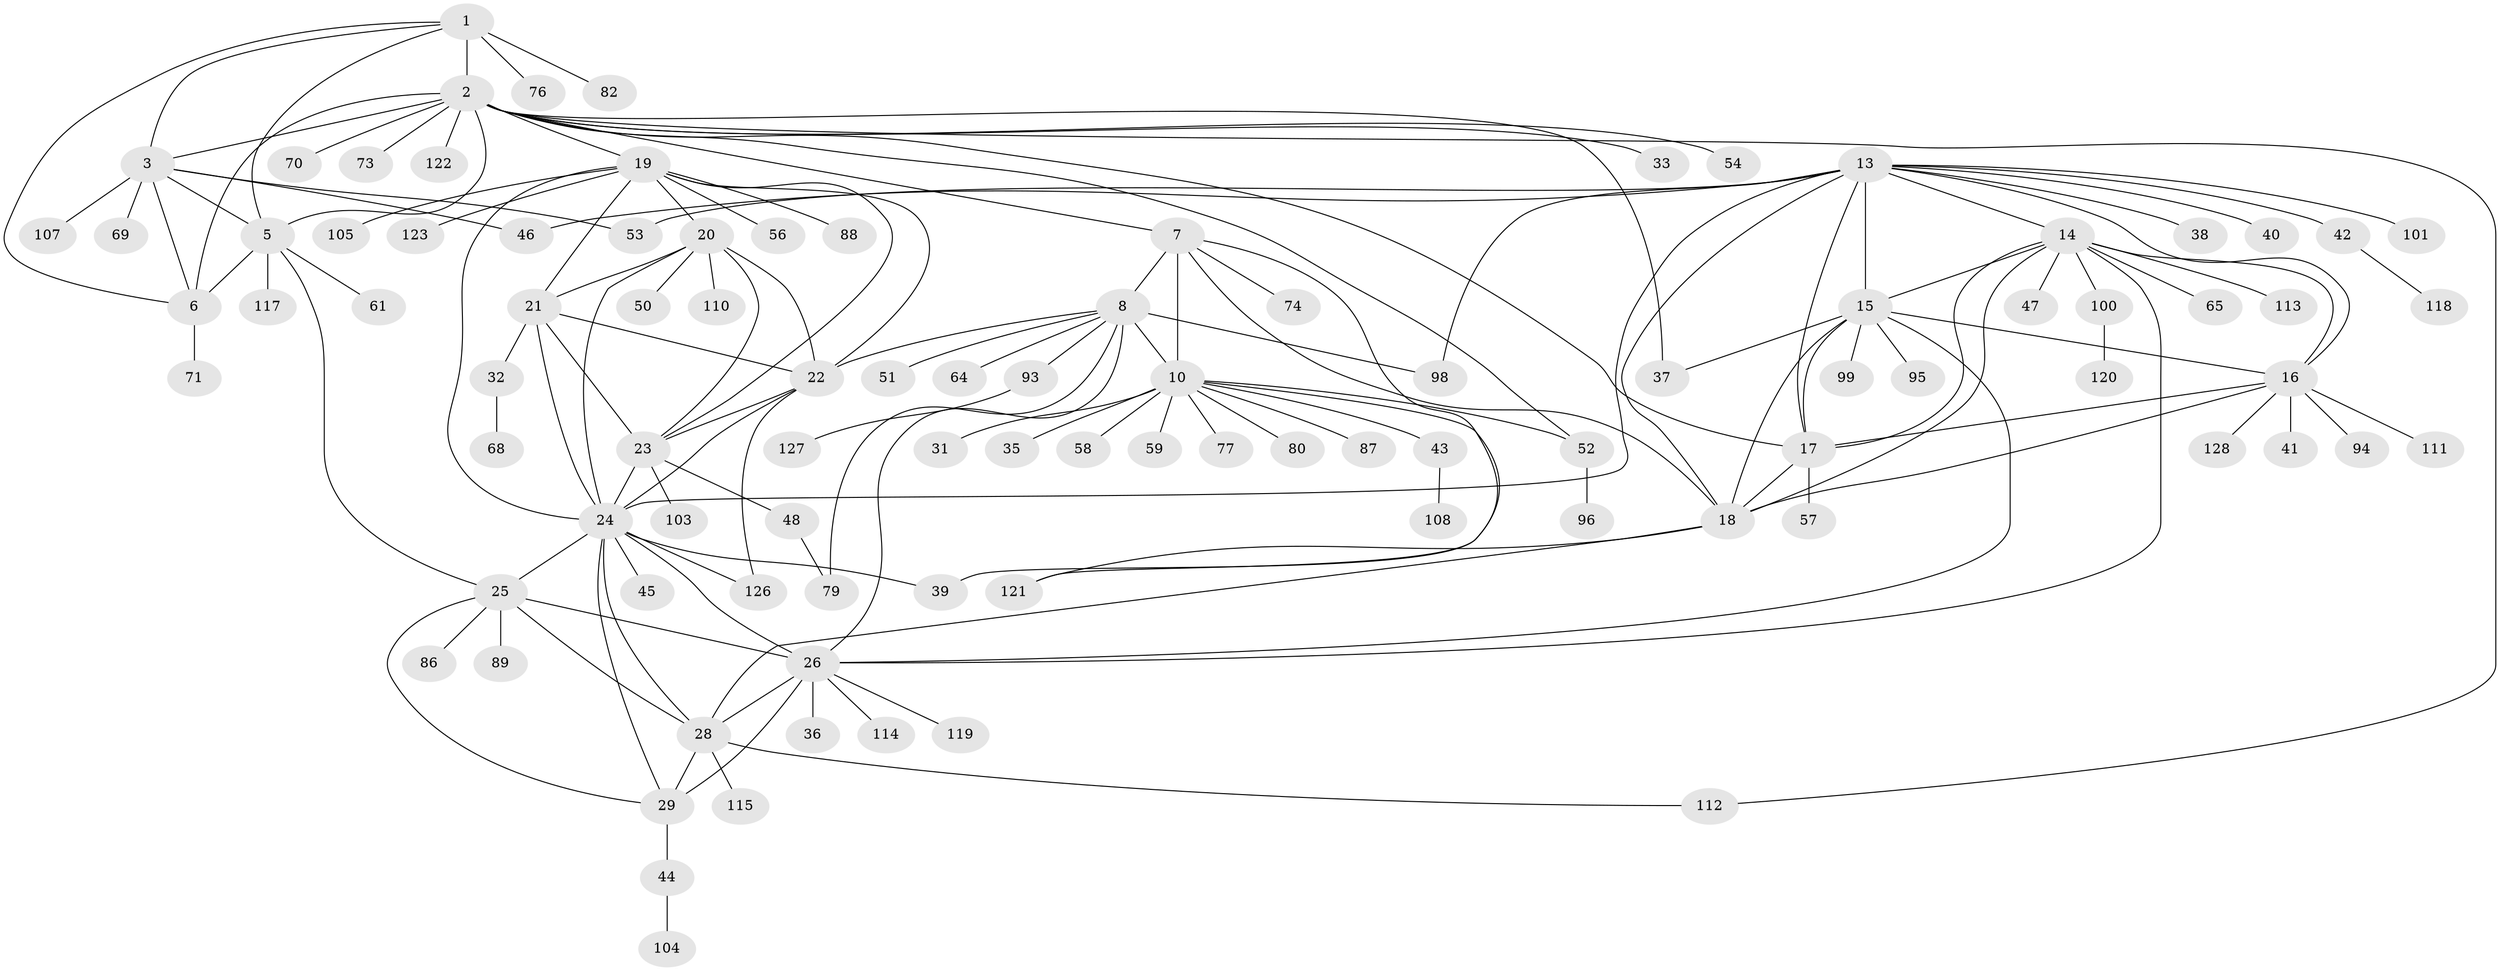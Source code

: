 // Generated by graph-tools (version 1.1) at 2025/24/03/03/25 07:24:10]
// undirected, 97 vertices, 147 edges
graph export_dot {
graph [start="1"]
  node [color=gray90,style=filled];
  1 [super="+85"];
  2 [super="+4"];
  3 [super="+78"];
  5 [super="+75"];
  6 [super="+84"];
  7 [super="+11"];
  8 [super="+9"];
  10 [super="+12"];
  13 [super="+55"];
  14 [super="+129"];
  15 [super="+72"];
  16 [super="+92"];
  17 [super="+91"];
  18 [super="+102"];
  19 [super="+81"];
  20 [super="+90"];
  21 [super="+106"];
  22 [super="+125"];
  23 [super="+49"];
  24 [super="+27"];
  25 [super="+66"];
  26 [super="+30"];
  28 [super="+34"];
  29 [super="+83"];
  31;
  32;
  33;
  35 [super="+67"];
  36 [super="+63"];
  37;
  38;
  39;
  40;
  41;
  42;
  43 [super="+60"];
  44;
  45 [super="+97"];
  46 [super="+116"];
  47;
  48;
  50;
  51;
  52 [super="+62"];
  53;
  54;
  56;
  57;
  58 [super="+109"];
  59;
  61;
  64;
  65;
  68;
  69;
  70;
  71;
  73;
  74;
  76;
  77;
  79;
  80;
  82;
  86;
  87;
  88;
  89;
  93;
  94;
  95;
  96;
  98;
  99;
  100 [super="+124"];
  101;
  103;
  104;
  105;
  107;
  108;
  110;
  111;
  112;
  113;
  114;
  115;
  117;
  118;
  119;
  120;
  121;
  122;
  123;
  126;
  127;
  128;
  1 -- 2 [weight=2];
  1 -- 3;
  1 -- 5;
  1 -- 6;
  1 -- 76;
  1 -- 82;
  2 -- 3 [weight=2];
  2 -- 5 [weight=2];
  2 -- 6 [weight=2];
  2 -- 70;
  2 -- 33;
  2 -- 7;
  2 -- 37;
  2 -- 73;
  2 -- 112;
  2 -- 17;
  2 -- 19;
  2 -- 54;
  2 -- 122;
  2 -- 52;
  3 -- 5;
  3 -- 6;
  3 -- 46;
  3 -- 53;
  3 -- 69;
  3 -- 107;
  5 -- 6;
  5 -- 25;
  5 -- 61;
  5 -- 117;
  6 -- 71;
  7 -- 8 [weight=4];
  7 -- 10 [weight=4];
  7 -- 39;
  7 -- 18;
  7 -- 74;
  8 -- 10 [weight=4];
  8 -- 22;
  8 -- 51;
  8 -- 64;
  8 -- 98;
  8 -- 79;
  8 -- 26;
  8 -- 93;
  10 -- 31;
  10 -- 35;
  10 -- 52;
  10 -- 58;
  10 -- 59;
  10 -- 77;
  10 -- 80;
  10 -- 87;
  10 -- 121;
  10 -- 43;
  13 -- 14;
  13 -- 15;
  13 -- 16;
  13 -- 17;
  13 -- 18;
  13 -- 24;
  13 -- 38;
  13 -- 40;
  13 -- 42;
  13 -- 98;
  13 -- 101;
  13 -- 53;
  13 -- 46;
  14 -- 15;
  14 -- 16;
  14 -- 17;
  14 -- 18;
  14 -- 47;
  14 -- 65;
  14 -- 100;
  14 -- 113;
  14 -- 26;
  15 -- 16;
  15 -- 17;
  15 -- 18;
  15 -- 26;
  15 -- 37;
  15 -- 99;
  15 -- 95;
  16 -- 17;
  16 -- 18;
  16 -- 41;
  16 -- 94;
  16 -- 111;
  16 -- 128;
  17 -- 18;
  17 -- 57;
  18 -- 121;
  18 -- 28;
  19 -- 20;
  19 -- 21;
  19 -- 22;
  19 -- 23;
  19 -- 24;
  19 -- 56;
  19 -- 88;
  19 -- 105;
  19 -- 123;
  20 -- 21;
  20 -- 22;
  20 -- 23;
  20 -- 24;
  20 -- 50;
  20 -- 110;
  21 -- 22;
  21 -- 23;
  21 -- 24;
  21 -- 32;
  22 -- 23;
  22 -- 24;
  22 -- 126;
  23 -- 24;
  23 -- 48;
  23 -- 103;
  24 -- 39;
  24 -- 45;
  24 -- 25;
  24 -- 26 [weight=2];
  24 -- 28;
  24 -- 29;
  24 -- 126;
  25 -- 26 [weight=2];
  25 -- 28;
  25 -- 29;
  25 -- 86;
  25 -- 89;
  26 -- 28 [weight=2];
  26 -- 29 [weight=2];
  26 -- 114;
  26 -- 36;
  26 -- 119;
  28 -- 29;
  28 -- 112;
  28 -- 115;
  29 -- 44;
  32 -- 68;
  42 -- 118;
  43 -- 108;
  44 -- 104;
  48 -- 79;
  52 -- 96;
  93 -- 127;
  100 -- 120;
}
